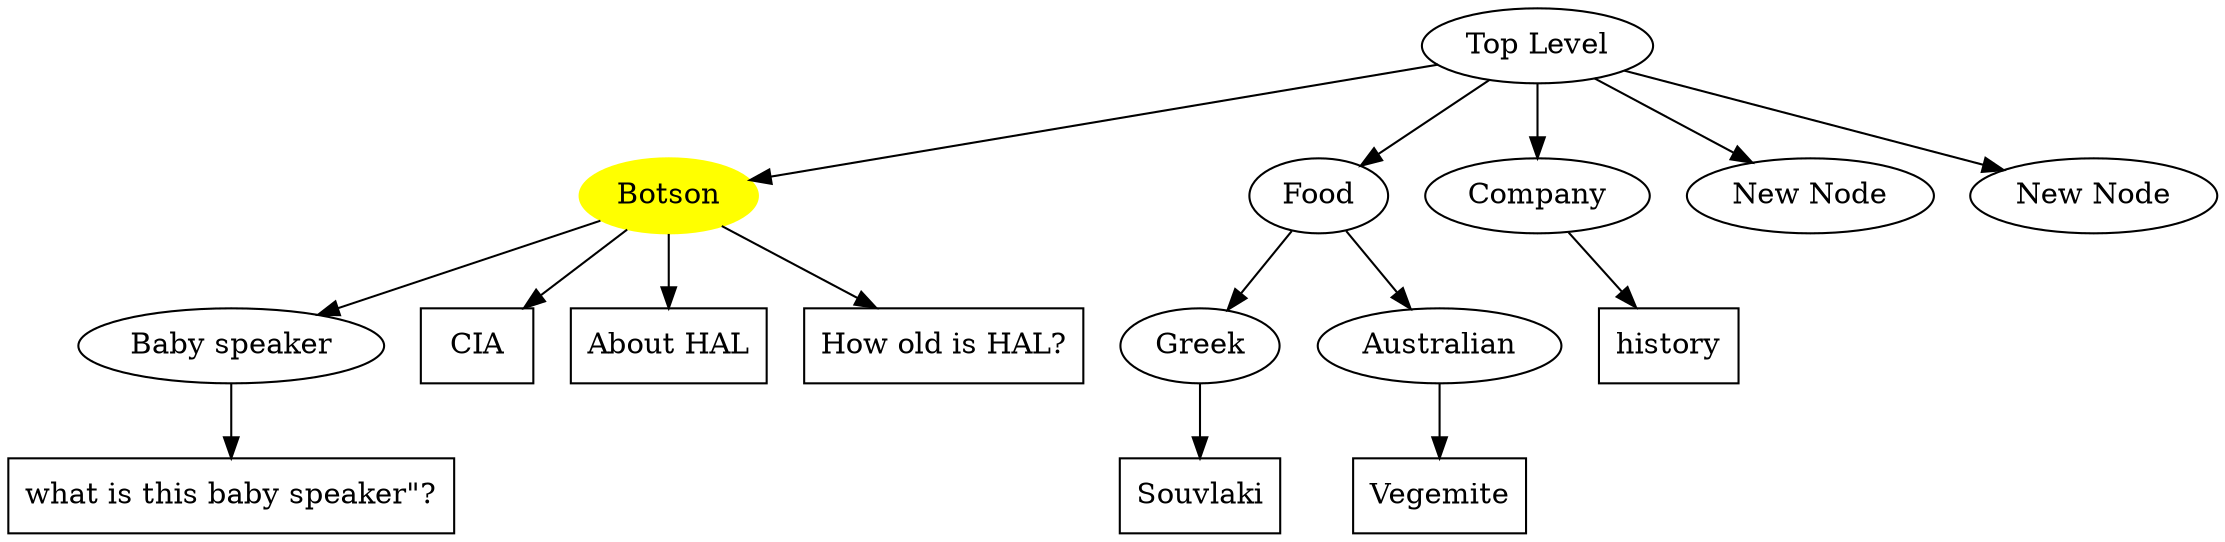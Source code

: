 digraph node_2 {
node_1 [label="Top Level",URL="Index.html?perform=ClassSubView&sub_class=1"];
node_1 -> node_2;
node_2 [label="Botson",URL="Index.html?perform=ClassSubView&sub_class=2",color=yellow,style=filled];
node_2 -> node_8;
node_8 [label="Baby speaker",URL="Index.html?perform=ClassSubView&sub_class=8"];
thread_7 [label="what is this baby speaker\"?",shape=box,URL="Index.html?perform=ScriptSubView&sub_script=7"];
node_8 -> thread_7;
thread_1 [label="CIA",shape=box,URL="Index.html?perform=ScriptSubView&sub_script=1"];
node_2 -> thread_1;
thread_3 [label="About HAL",shape=box,URL="Index.html?perform=ScriptSubView&sub_script=3"];
node_2 -> thread_3;
thread_6 [label="How old is HAL?",shape=box,URL="Index.html?perform=ScriptSubView&sub_script=6"];
node_2 -> thread_6;
node_1 -> node_3;
node_3 [label="Food",URL="Index.html?perform=ClassSubView&sub_class=3"];
node_3 -> node_4;
node_4 [label="Greek",URL="Index.html?perform=ClassSubView&sub_class=4"];
thread_2 [label="Souvlaki",shape=box,URL="Index.html?perform=ScriptSubView&sub_script=2"];
node_4 -> thread_2;
node_3 -> node_6;
node_6 [label="Australian",URL="Index.html?perform=ClassSubView&sub_class=6"];
thread_5 [label="Vegemite",shape=box,URL="Index.html?perform=ScriptSubView&sub_script=5"];
node_6 -> thread_5;
node_1 -> node_5;
node_5 [label="Company",URL="Index.html?perform=ClassSubView&sub_class=5"];
thread_4 [label="history",shape=box,URL="Index.html?perform=ScriptSubView&sub_script=4"];
node_5 -> thread_4;
node_1 -> node_7;
node_7 [label="New Node",URL="Index.html?perform=ClassSubView&sub_class=7"];
node_1 -> node_9;
node_9 [label="New Node",URL="Index.html?perform=ClassSubView&sub_class=9"];
}
